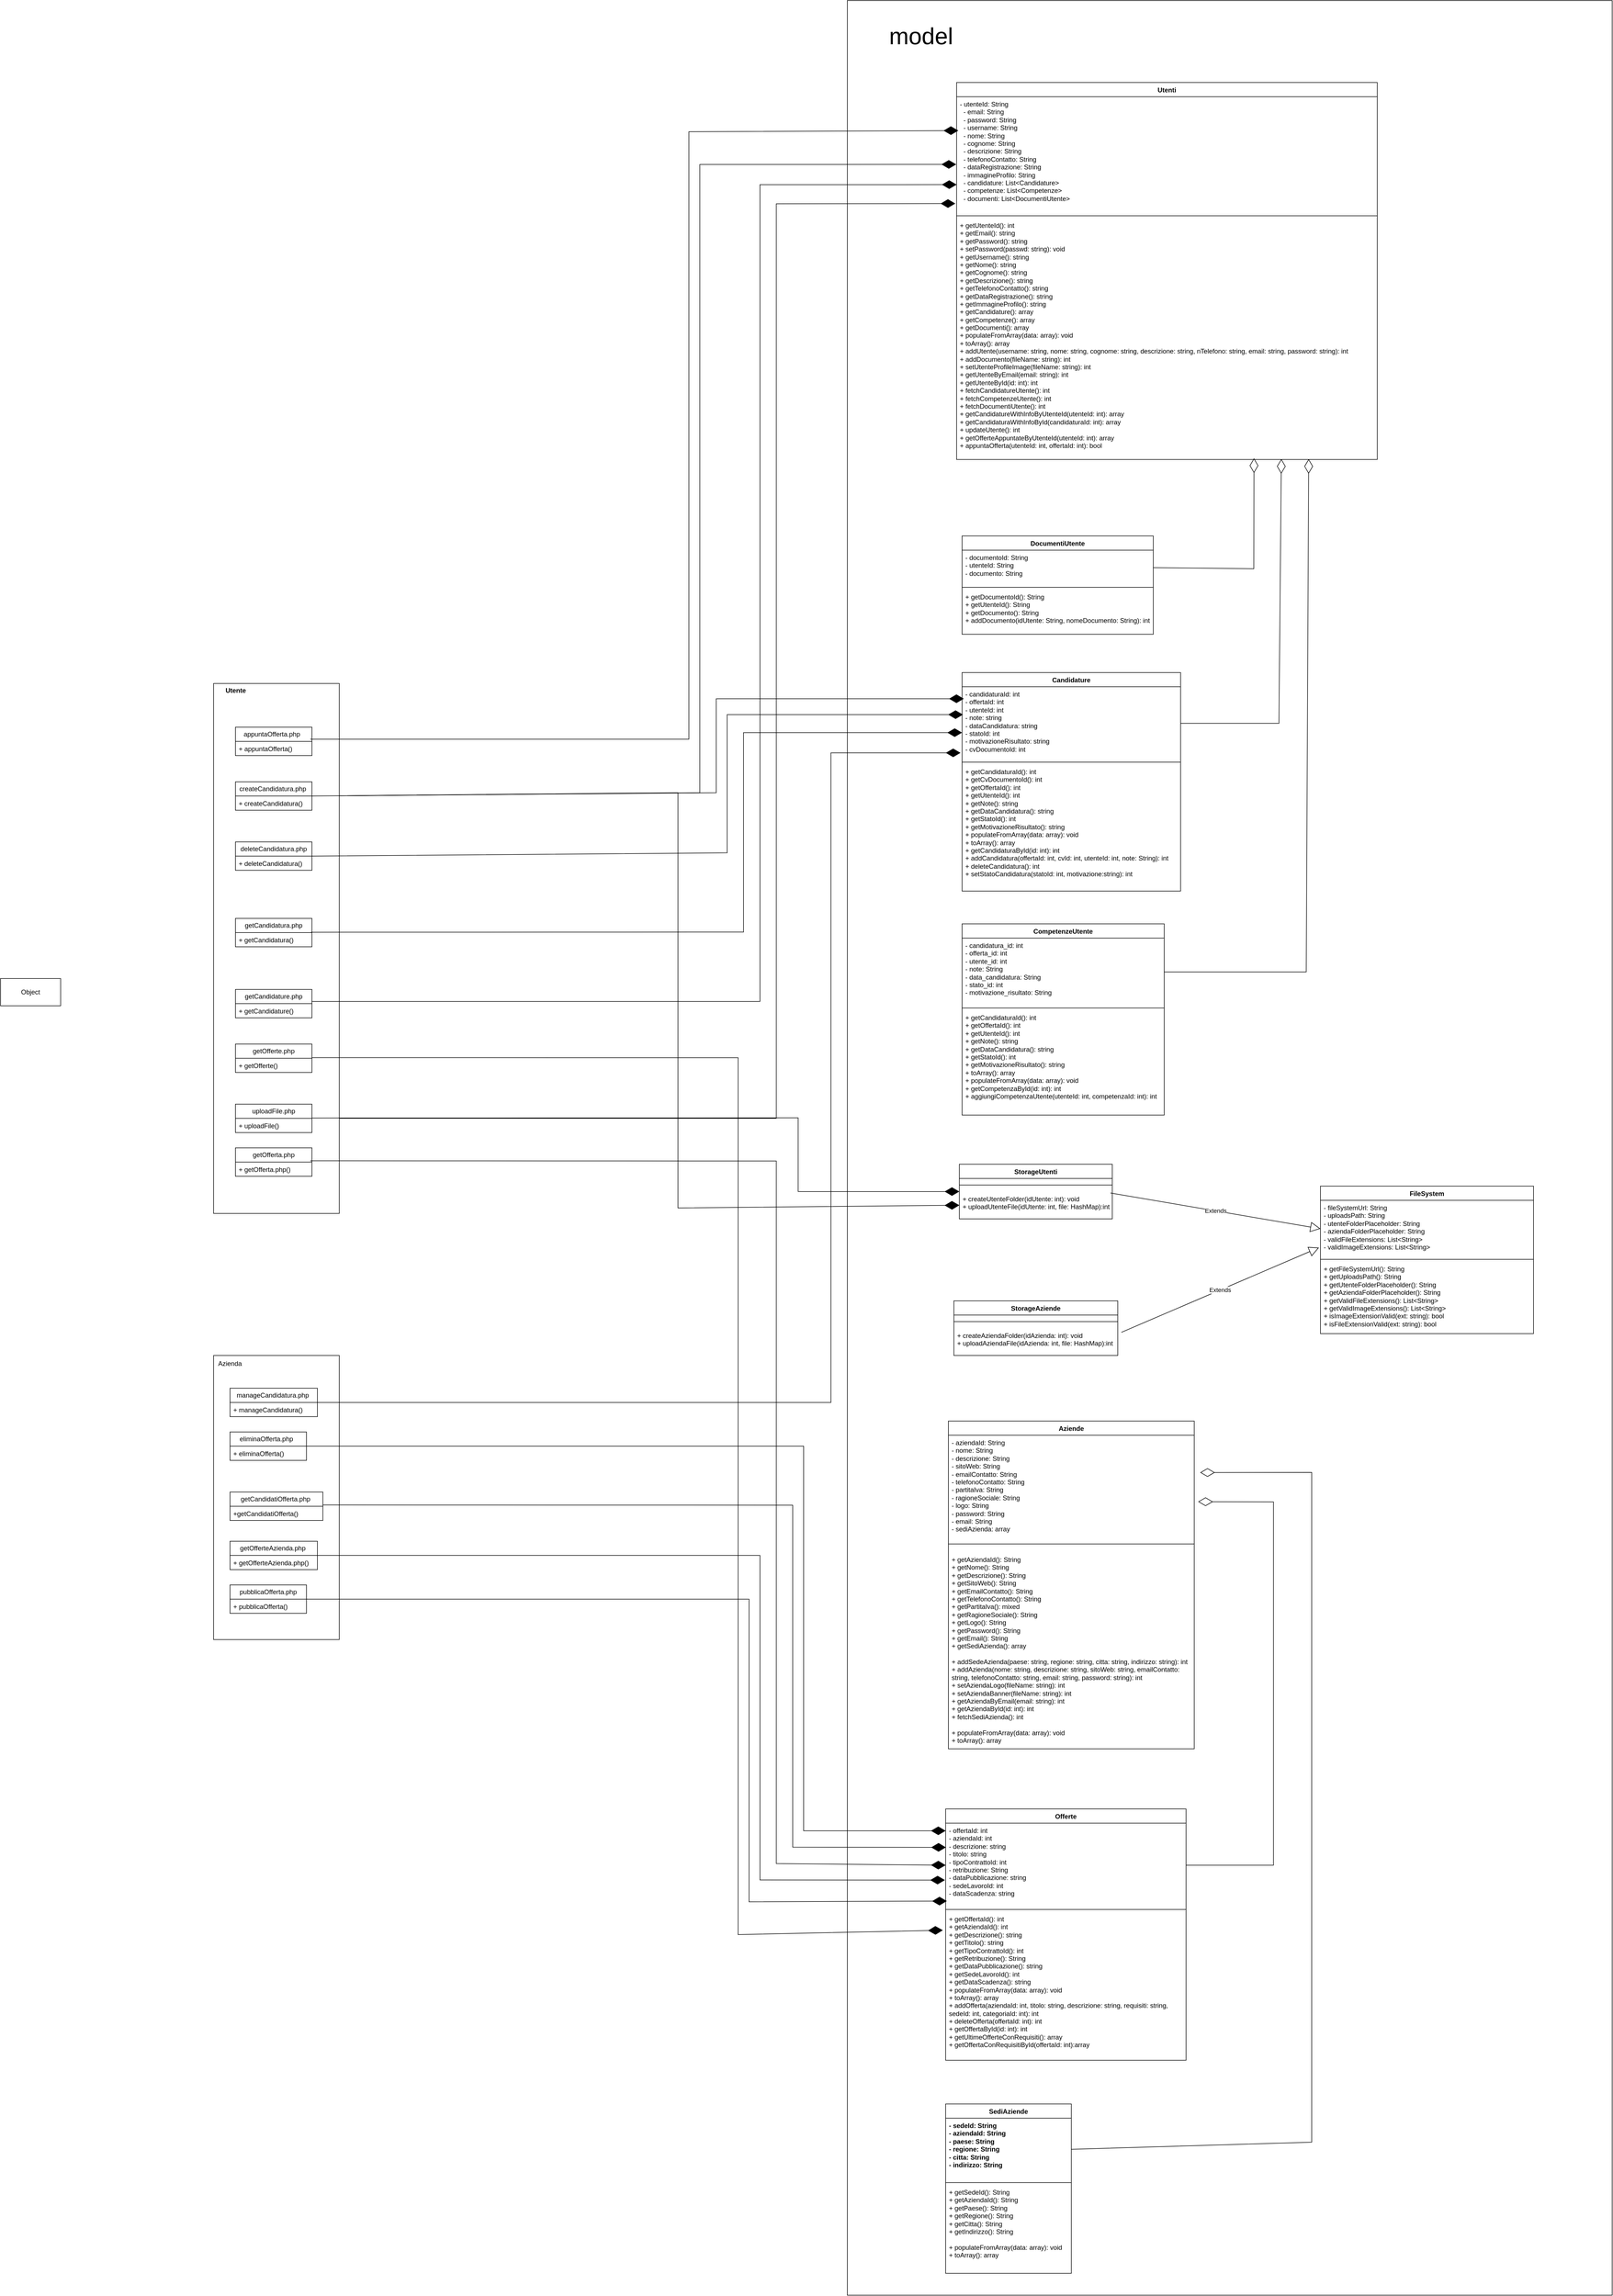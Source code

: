 <mxfile version="27.1.6">
  <diagram name="Pagina-1" id="54fLbxfwXZObV9pdjQnR">
    <mxGraphModel dx="5187" dy="4753" grid="1" gridSize="10" guides="1" tooltips="1" connect="1" arrows="1" fold="1" page="1" pageScale="1" pageWidth="827" pageHeight="1169" math="0" shadow="0">
      <root>
        <mxCell id="0" />
        <mxCell id="1" parent="0" />
        <mxCell id="T7HniVcJv9EPs_VLHabT-7" value="" style="rounded=0;whiteSpace=wrap;html=1;" vertex="1" parent="1">
          <mxGeometry x="810" y="-1290" width="1400" height="4200" as="geometry" />
        </mxCell>
        <mxCell id="aWdZE8WK8su21jjzheNT-11" value="FileSystem" style="swimlane;fontStyle=1;align=center;verticalAlign=top;childLayout=stackLayout;horizontal=1;startSize=26;horizontalStack=0;resizeParent=1;resizeParentMax=0;resizeLast=0;collapsible=1;marginBottom=0;whiteSpace=wrap;html=1;" parent="1" vertex="1">
          <mxGeometry x="1676" y="880" width="390" height="270" as="geometry" />
        </mxCell>
        <mxCell id="aWdZE8WK8su21jjzheNT-12" value="&lt;div&gt;- fileSystemUrl: String&lt;/div&gt;&lt;div&gt;- uploadsPath: String&lt;/div&gt;&lt;div&gt;- utenteFolderPlaceholder: String&lt;/div&gt;&lt;div&gt;- aziendaFolderPlaceholder: String&lt;/div&gt;&lt;div&gt;- validFileExtensions: List&amp;lt;String&amp;gt;&lt;/div&gt;&lt;div&gt;&lt;span style=&quot;background-color: transparent; color: light-dark(rgb(0, 0, 0), rgb(255, 255, 255));&quot;&gt;- validImageExtensions: List&amp;lt;String&amp;gt;&lt;/span&gt;&lt;/div&gt;" style="text;strokeColor=none;fillColor=none;align=left;verticalAlign=top;spacingLeft=4;spacingRight=4;overflow=hidden;rotatable=0;points=[[0,0.5],[1,0.5]];portConstraint=eastwest;whiteSpace=wrap;html=1;" parent="aWdZE8WK8su21jjzheNT-11" vertex="1">
          <mxGeometry y="26" width="390" height="104" as="geometry" />
        </mxCell>
        <mxCell id="aWdZE8WK8su21jjzheNT-13" value="" style="line;strokeWidth=1;fillColor=none;align=left;verticalAlign=middle;spacingTop=-1;spacingLeft=3;spacingRight=3;rotatable=0;labelPosition=right;points=[];portConstraint=eastwest;strokeColor=inherit;" parent="aWdZE8WK8su21jjzheNT-11" vertex="1">
          <mxGeometry y="130" width="390" height="8" as="geometry" />
        </mxCell>
        <mxCell id="aWdZE8WK8su21jjzheNT-14" value="&lt;div&gt;&lt;div&gt;+ getFileSystemUrl(): String&lt;/div&gt;&lt;div&gt;+ getUploadsPath(): String&lt;/div&gt;&lt;div&gt;+ getUtenteFolderPlaceholder(): String&lt;/div&gt;&lt;div&gt;+ getAziendaFolderPlaceholder(): String&lt;/div&gt;&lt;div&gt;+ getValidFileExtensions():&amp;nbsp;&lt;span style=&quot;background-color: transparent; color: light-dark(rgb(0, 0, 0), rgb(255, 255, 255));&quot;&gt;List&amp;lt;String&amp;gt;&lt;/span&gt;&lt;/div&gt;&lt;div&gt;+ getValidImageExtensions():&amp;nbsp;&lt;span style=&quot;background-color: transparent; color: light-dark(rgb(0, 0, 0), rgb(255, 255, 255));&quot;&gt;List&amp;lt;String&amp;gt;&lt;/span&gt;&lt;/div&gt;&lt;div&gt;+ isImageExtensionValid(ext: string): bool&lt;/div&gt;&lt;div&gt;+ isFileExtensionValid(ext: string): bool&lt;/div&gt;&lt;/div&gt;" style="text;strokeColor=none;fillColor=none;align=left;verticalAlign=top;spacingLeft=4;spacingRight=4;overflow=hidden;rotatable=0;points=[[0,0.5],[1,0.5]];portConstraint=eastwest;whiteSpace=wrap;html=1;" parent="aWdZE8WK8su21jjzheNT-11" vertex="1">
          <mxGeometry y="138" width="390" height="132" as="geometry" />
        </mxCell>
        <mxCell id="aWdZE8WK8su21jjzheNT-15" value="StorageUtenti" style="swimlane;fontStyle=1;align=center;verticalAlign=top;childLayout=stackLayout;horizontal=1;startSize=26;horizontalStack=0;resizeParent=1;resizeParentMax=0;resizeLast=0;collapsible=1;marginBottom=0;whiteSpace=wrap;html=1;" parent="1" vertex="1">
          <mxGeometry x="1015" y="840" width="280" height="100" as="geometry" />
        </mxCell>
        <mxCell id="aWdZE8WK8su21jjzheNT-16" value="" style="line;strokeWidth=1;fillColor=none;align=left;verticalAlign=middle;spacingTop=-1;spacingLeft=3;spacingRight=3;rotatable=0;labelPosition=right;points=[];portConstraint=eastwest;strokeColor=inherit;" parent="aWdZE8WK8su21jjzheNT-15" vertex="1">
          <mxGeometry y="26" width="280" height="24" as="geometry" />
        </mxCell>
        <mxCell id="aWdZE8WK8su21jjzheNT-17" value="+ createUtenteFolder(idUtente: int): void&lt;div&gt;+ uploadUtenteFile(idUtente: int, file: HashMap):int&lt;/div&gt;" style="text;strokeColor=none;fillColor=none;align=left;verticalAlign=top;spacingLeft=4;spacingRight=4;overflow=hidden;rotatable=0;points=[[0,0.5],[1,0.5]];portConstraint=eastwest;whiteSpace=wrap;html=1;" parent="aWdZE8WK8su21jjzheNT-15" vertex="1">
          <mxGeometry y="50" width="280" height="50" as="geometry" />
        </mxCell>
        <mxCell id="aWdZE8WK8su21jjzheNT-18" value="StorageAziende" style="swimlane;fontStyle=1;align=center;verticalAlign=top;childLayout=stackLayout;horizontal=1;startSize=26;horizontalStack=0;resizeParent=1;resizeParentMax=0;resizeLast=0;collapsible=1;marginBottom=0;whiteSpace=wrap;html=1;" parent="1" vertex="1">
          <mxGeometry x="1005" y="1090" width="300" height="100" as="geometry" />
        </mxCell>
        <mxCell id="aWdZE8WK8su21jjzheNT-19" value="" style="line;strokeWidth=1;fillColor=none;align=left;verticalAlign=middle;spacingTop=-1;spacingLeft=3;spacingRight=3;rotatable=0;labelPosition=right;points=[];portConstraint=eastwest;strokeColor=inherit;" parent="aWdZE8WK8su21jjzheNT-18" vertex="1">
          <mxGeometry y="26" width="300" height="24" as="geometry" />
        </mxCell>
        <mxCell id="aWdZE8WK8su21jjzheNT-20" value="+ createAziendaFolder(idAzienda: int): void&lt;div&gt;+ uploadAziendaFile(idAzienda: int, file: HashMap):int&lt;/div&gt;" style="text;strokeColor=none;fillColor=none;align=left;verticalAlign=top;spacingLeft=4;spacingRight=4;overflow=hidden;rotatable=0;points=[[0,0.5],[1,0.5]];portConstraint=eastwest;whiteSpace=wrap;html=1;" parent="aWdZE8WK8su21jjzheNT-18" vertex="1">
          <mxGeometry y="50" width="300" height="50" as="geometry" />
        </mxCell>
        <mxCell id="aWdZE8WK8su21jjzheNT-23" value="Extends" style="endArrow=block;endSize=16;endFill=0;html=1;rounded=0;exitX=0.988;exitY=0.053;exitDx=0;exitDy=0;entryX=0;entryY=0.5;entryDx=0;entryDy=0;exitPerimeter=0;" parent="1" source="aWdZE8WK8su21jjzheNT-17" target="aWdZE8WK8su21jjzheNT-12" edge="1">
          <mxGeometry width="160" relative="1" as="geometry">
            <mxPoint x="2066" y="940" as="sourcePoint" />
            <mxPoint x="2226" y="940" as="targetPoint" />
          </mxGeometry>
        </mxCell>
        <mxCell id="aWdZE8WK8su21jjzheNT-24" value="Extends" style="endArrow=block;endSize=16;endFill=0;html=1;rounded=0;exitX=1.022;exitY=0.153;exitDx=0;exitDy=0;entryX=-0.007;entryY=0.833;entryDx=0;entryDy=0;entryPerimeter=0;exitPerimeter=0;" parent="1" source="aWdZE8WK8su21jjzheNT-20" target="aWdZE8WK8su21jjzheNT-12" edge="1">
          <mxGeometry width="160" relative="1" as="geometry">
            <mxPoint x="1556" y="1030" as="sourcePoint" />
            <mxPoint x="1716" y="1030" as="targetPoint" />
          </mxGeometry>
        </mxCell>
        <mxCell id="aWdZE8WK8su21jjzheNT-26" value="Aziende" style="swimlane;fontStyle=1;align=center;verticalAlign=top;childLayout=stackLayout;horizontal=1;startSize=26;horizontalStack=0;resizeParent=1;resizeParentMax=0;resizeLast=0;collapsible=1;marginBottom=0;whiteSpace=wrap;html=1;" parent="1" vertex="1">
          <mxGeometry x="995" y="1310" width="450" height="600" as="geometry" />
        </mxCell>
        <mxCell id="aWdZE8WK8su21jjzheNT-27" value="&lt;div&gt;- aziendaId: String&lt;/div&gt;&lt;div&gt;- nome:&amp;nbsp;&lt;span style=&quot;background-color: transparent; color: light-dark(rgb(0, 0, 0), rgb(255, 255, 255));&quot;&gt;String&lt;/span&gt;&lt;/div&gt;&lt;div&gt;- descrizione:&amp;nbsp;&lt;span style=&quot;background-color: transparent; color: light-dark(rgb(0, 0, 0), rgb(255, 255, 255));&quot;&gt;String&lt;/span&gt;&lt;/div&gt;&lt;div&gt;- sitoWeb:&amp;nbsp;&lt;span style=&quot;background-color: transparent; color: light-dark(rgb(0, 0, 0), rgb(255, 255, 255));&quot;&gt;String&lt;/span&gt;&lt;/div&gt;&lt;div&gt;- emailContatto:&amp;nbsp;&lt;span style=&quot;background-color: transparent; color: light-dark(rgb(0, 0, 0), rgb(255, 255, 255));&quot;&gt;String&lt;/span&gt;&lt;/div&gt;&lt;div&gt;- telefonoContatto:&amp;nbsp;&lt;span style=&quot;background-color: transparent; color: light-dark(rgb(0, 0, 0), rgb(255, 255, 255));&quot;&gt;String&lt;/span&gt;&lt;/div&gt;&lt;div&gt;- partitaIva:&amp;nbsp;&lt;span style=&quot;background-color: transparent; color: light-dark(rgb(0, 0, 0), rgb(255, 255, 255));&quot;&gt;String&lt;/span&gt;&lt;/div&gt;&lt;div&gt;- ragioneSociale:&amp;nbsp;&lt;span style=&quot;background-color: transparent; color: light-dark(rgb(0, 0, 0), rgb(255, 255, 255));&quot;&gt;String&lt;/span&gt;&lt;/div&gt;&lt;div&gt;- logo:&amp;nbsp;&lt;span style=&quot;background-color: transparent; color: light-dark(rgb(0, 0, 0), rgb(255, 255, 255));&quot;&gt;String&lt;/span&gt;&lt;/div&gt;&lt;div&gt;- password:&amp;nbsp;&lt;span style=&quot;background-color: transparent; color: light-dark(rgb(0, 0, 0), rgb(255, 255, 255));&quot;&gt;String&lt;/span&gt;&lt;/div&gt;&lt;div&gt;- email:&amp;nbsp;&lt;span style=&quot;background-color: transparent; color: light-dark(rgb(0, 0, 0), rgb(255, 255, 255));&quot;&gt;String&lt;/span&gt;&lt;/div&gt;&lt;div&gt;- sediAzienda:&amp;nbsp;&lt;span style=&quot;background-color: transparent; color: light-dark(rgb(0, 0, 0), rgb(255, 255, 255));&quot;&gt;array&lt;/span&gt;&lt;/div&gt;" style="text;strokeColor=none;fillColor=none;align=left;verticalAlign=top;spacingLeft=4;spacingRight=4;overflow=hidden;rotatable=0;points=[[0,0.5],[1,0.5]];portConstraint=eastwest;whiteSpace=wrap;html=1;" parent="aWdZE8WK8su21jjzheNT-26" vertex="1">
          <mxGeometry y="26" width="450" height="184" as="geometry" />
        </mxCell>
        <mxCell id="aWdZE8WK8su21jjzheNT-28" value="" style="line;strokeWidth=1;fillColor=none;align=left;verticalAlign=middle;spacingTop=-1;spacingLeft=3;spacingRight=3;rotatable=0;labelPosition=right;points=[];portConstraint=eastwest;strokeColor=inherit;" parent="aWdZE8WK8su21jjzheNT-26" vertex="1">
          <mxGeometry y="210" width="450" height="30" as="geometry" />
        </mxCell>
        <mxCell id="aWdZE8WK8su21jjzheNT-29" value="&lt;div&gt;+ getAziendaId():&amp;nbsp;&lt;span style=&quot;background-color: transparent; color: light-dark(rgb(0, 0, 0), rgb(255, 255, 255));&quot;&gt;String&lt;/span&gt;&lt;/div&gt;&lt;div&gt;+ getNome():&amp;nbsp;&lt;span style=&quot;background-color: transparent; color: light-dark(rgb(0, 0, 0), rgb(255, 255, 255));&quot;&gt;String&lt;/span&gt;&lt;/div&gt;&lt;div&gt;+ getDescrizione():&amp;nbsp;&lt;span style=&quot;background-color: transparent; color: light-dark(rgb(0, 0, 0), rgb(255, 255, 255));&quot;&gt;String&lt;/span&gt;&lt;/div&gt;&lt;div&gt;+ getSitoWeb():&amp;nbsp;&lt;span style=&quot;background-color: transparent; color: light-dark(rgb(0, 0, 0), rgb(255, 255, 255));&quot;&gt;String&lt;/span&gt;&lt;/div&gt;&lt;div&gt;+ getEmailContatto():&amp;nbsp;&lt;span style=&quot;background-color: transparent; color: light-dark(rgb(0, 0, 0), rgb(255, 255, 255));&quot;&gt;String&lt;/span&gt;&lt;/div&gt;&lt;div&gt;+ getTelefonoContatto():&amp;nbsp;&lt;span style=&quot;background-color: transparent; color: light-dark(rgb(0, 0, 0), rgb(255, 255, 255));&quot;&gt;String&lt;/span&gt;&lt;/div&gt;&lt;div&gt;+ getPartitaIva(): mixed&lt;/div&gt;&lt;div&gt;+ getRagioneSociale():&amp;nbsp;&lt;span style=&quot;background-color: transparent; color: light-dark(rgb(0, 0, 0), rgb(255, 255, 255));&quot;&gt;String&lt;/span&gt;&lt;/div&gt;&lt;div&gt;+ getLogo():&amp;nbsp;&lt;span style=&quot;background-color: transparent; color: light-dark(rgb(0, 0, 0), rgb(255, 255, 255));&quot;&gt;String&lt;/span&gt;&lt;/div&gt;&lt;div&gt;+ getPassword():&amp;nbsp;&lt;span style=&quot;background-color: transparent; color: light-dark(rgb(0, 0, 0), rgb(255, 255, 255));&quot;&gt;String&lt;/span&gt;&lt;/div&gt;&lt;div&gt;+ getEmail():&amp;nbsp;&lt;span style=&quot;background-color: transparent; color: light-dark(rgb(0, 0, 0), rgb(255, 255, 255));&quot;&gt;String&lt;/span&gt;&lt;/div&gt;&lt;div&gt;+ getSediAzienda(): array&lt;/div&gt;&lt;div&gt;&lt;br&gt;&lt;/div&gt;&lt;div&gt;+ addSedeAzienda(paese: string, regione: string, citta: string, indirizzo: string): int&lt;/div&gt;&lt;div&gt;+ addAzienda(nome: string, descrizione: string, sitoWeb: string, emailContatto: string, telefonoContatto: string, email: string, password: string): int&lt;/div&gt;&lt;div&gt;+ setAziendaLogo(fileName: string): int&lt;/div&gt;&lt;div&gt;+ setAziendaBanner(fileName: string): int&lt;/div&gt;&lt;div&gt;+ getAziendaByEmail(email: string): int&lt;/div&gt;&lt;div&gt;+ getAziendaById(id: int): int&lt;/div&gt;&lt;div&gt;+ fetchSediAzienda(): int&lt;/div&gt;&lt;div&gt;&lt;br&gt;&lt;/div&gt;&lt;div&gt;+ populateFromArray(data: array): void&lt;/div&gt;&lt;div&gt;+ toArray(): array&lt;/div&gt;&lt;div&gt;&lt;br&gt;&lt;/div&gt;" style="text;strokeColor=none;fillColor=none;align=left;verticalAlign=top;spacingLeft=4;spacingRight=4;overflow=hidden;rotatable=0;points=[[0,0.5],[1,0.5]];portConstraint=eastwest;whiteSpace=wrap;html=1;" parent="aWdZE8WK8su21jjzheNT-26" vertex="1">
          <mxGeometry y="240" width="450" height="360" as="geometry" />
        </mxCell>
        <mxCell id="aWdZE8WK8su21jjzheNT-30" value="Utenti" style="swimlane;fontStyle=1;align=center;verticalAlign=top;childLayout=stackLayout;horizontal=1;startSize=26;horizontalStack=0;resizeParent=1;resizeParentMax=0;resizeLast=0;collapsible=1;marginBottom=0;whiteSpace=wrap;html=1;" parent="1" vertex="1">
          <mxGeometry x="1010" y="-1140" width="770" height="690" as="geometry" />
        </mxCell>
        <mxCell id="aWdZE8WK8su21jjzheNT-31" value="&lt;div&gt;- utenteId: String&lt;/div&gt;&lt;div&gt;&amp;nbsp; - email: String&lt;/div&gt;&lt;div&gt;&amp;nbsp; - password: String&lt;/div&gt;&lt;div&gt;&amp;nbsp; - username: String&lt;/div&gt;&lt;div&gt;&amp;nbsp; - nome: String&lt;/div&gt;&lt;div&gt;&amp;nbsp; - cognome: String&lt;/div&gt;&lt;div&gt;&amp;nbsp; - descrizione: String&lt;/div&gt;&lt;div&gt;&amp;nbsp; - telefonoContatto: String&lt;/div&gt;&lt;div&gt;&amp;nbsp; - dataRegistrazione: String&lt;/div&gt;&lt;div&gt;&amp;nbsp; - immagineProfilo: String&lt;/div&gt;&lt;div&gt;&amp;nbsp; - candidature: List&amp;lt;Candidature&amp;gt;&lt;/div&gt;&lt;div&gt;&amp;nbsp; - competenze: List&amp;lt;Competenze&amp;gt;&lt;/div&gt;&lt;div&gt;&amp;nbsp; - documenti: List&amp;lt;DocumentiUtente&amp;gt;&lt;/div&gt;" style="text;strokeColor=none;fillColor=none;align=left;verticalAlign=top;spacingLeft=4;spacingRight=4;overflow=hidden;rotatable=0;points=[[0,0.5],[1,0.5]];portConstraint=eastwest;whiteSpace=wrap;html=1;" parent="aWdZE8WK8su21jjzheNT-30" vertex="1">
          <mxGeometry y="26" width="770" height="214" as="geometry" />
        </mxCell>
        <mxCell id="aWdZE8WK8su21jjzheNT-32" value="" style="line;strokeWidth=1;fillColor=none;align=left;verticalAlign=middle;spacingTop=-1;spacingLeft=3;spacingRight=3;rotatable=0;labelPosition=right;points=[];portConstraint=eastwest;strokeColor=inherit;" parent="aWdZE8WK8su21jjzheNT-30" vertex="1">
          <mxGeometry y="240" width="770" height="8" as="geometry" />
        </mxCell>
        <mxCell id="aWdZE8WK8su21jjzheNT-33" value="&lt;div&gt;+ getUtenteId(): int&lt;/div&gt;&lt;div&gt;+ getEmail(): string&lt;/div&gt;&lt;div&gt;+ getPassword(): string&lt;/div&gt;&lt;div&gt;+ setPassword(passwd: string): void&lt;/div&gt;&lt;div&gt;+ getUsername(): string&lt;/div&gt;&lt;div&gt;+ getNome(): string&lt;/div&gt;&lt;div&gt;+ getCognome(): string&lt;/div&gt;&lt;div&gt;+ getDescrizione(): string&lt;/div&gt;&lt;div&gt;+ getTelefonoContatto(): string&lt;/div&gt;&lt;div&gt;+ getDataRegistrazione(): string&lt;/div&gt;&lt;div&gt;+ getImmagineProfilo(): string&lt;/div&gt;&lt;div&gt;+ getCandidature(): array&lt;/div&gt;&lt;div&gt;+ getCompetenze(): array&lt;/div&gt;&lt;div&gt;+ getDocumenti(): array&lt;/div&gt;&lt;div&gt;+ populateFromArray(data: array): void&lt;/div&gt;&lt;div&gt;+ toArray(): array&lt;/div&gt;&lt;div&gt;+ addUtente(username: string, nome: string, cognome: string, descrizione: string, nTelefono: string, email: string, password: string): int&lt;/div&gt;&lt;div&gt;+ addDocumento(fileName: string): int&lt;/div&gt;&lt;div&gt;+ setUtenteProfileImage(fileName: string): int&lt;/div&gt;&lt;div&gt;+ getUtenteByEmail(email: string): int&lt;/div&gt;&lt;div&gt;+ getUtenteById(id: int): int&lt;/div&gt;&lt;div&gt;+ fetchCandidatureUtente(): int&lt;/div&gt;&lt;div&gt;+ fetchCompetenzeUtente(): int&lt;/div&gt;&lt;div&gt;+ fetchDocumentiUtente(): int&lt;/div&gt;&lt;div&gt;+ getCandidatureWithInfoByUtenteId(utenteId: int): array&lt;/div&gt;&lt;div&gt;+ getCandidaturaWithInfoById(candidaturaId: int):&amp;nbsp;&lt;span style=&quot;background-color: transparent; color: light-dark(rgb(0, 0, 0), rgb(255, 255, 255));&quot;&gt;array&lt;/span&gt;&lt;/div&gt;&lt;div&gt;+ updateUtente(): int&lt;/div&gt;&lt;div&gt;+ getOfferteAppuntateByUtenteId(utenteId: int): array&lt;/div&gt;&lt;div&gt;+ appuntaOfferta(utenteId: int, offertaId: int): bool&lt;/div&gt;&lt;div&gt;&lt;br&gt;&lt;/div&gt;" style="text;strokeColor=none;fillColor=none;align=left;verticalAlign=top;spacingLeft=4;spacingRight=4;overflow=hidden;rotatable=0;points=[[0,0.5],[1,0.5]];portConstraint=eastwest;whiteSpace=wrap;html=1;" parent="aWdZE8WK8su21jjzheNT-30" vertex="1">
          <mxGeometry y="248" width="770" height="442" as="geometry" />
        </mxCell>
        <mxCell id="aWdZE8WK8su21jjzheNT-34" value="Offerte" style="swimlane;fontStyle=1;align=center;verticalAlign=top;childLayout=stackLayout;horizontal=1;startSize=26;horizontalStack=0;resizeParent=1;resizeParentMax=0;resizeLast=0;collapsible=1;marginBottom=0;whiteSpace=wrap;html=1;" parent="1" vertex="1">
          <mxGeometry x="990" y="2020" width="440" height="460" as="geometry" />
        </mxCell>
        <mxCell id="aWdZE8WK8su21jjzheNT-35" value="&lt;div&gt;&lt;div&gt;- offertaId: int&lt;/div&gt;&lt;div&gt;- aziendaId: int&lt;/div&gt;&lt;div&gt;- descrizione: string&amp;nbsp;&lt;/div&gt;&lt;div&gt;- titolo: string&lt;/div&gt;&lt;div&gt;- tipoContrattoId: int&amp;nbsp;&lt;/div&gt;&lt;div&gt;- retribuzione: String&lt;/div&gt;&lt;div&gt;- dataPubblicazione: string&lt;/div&gt;&lt;div&gt;- sedeLavoroId: int&lt;/div&gt;&lt;div&gt;- dataScadenza: string&amp;nbsp;&lt;/div&gt;&lt;/div&gt;" style="text;strokeColor=none;fillColor=none;align=left;verticalAlign=top;spacingLeft=4;spacingRight=4;overflow=hidden;rotatable=0;points=[[0,0.5],[1,0.5]];portConstraint=eastwest;whiteSpace=wrap;html=1;" parent="aWdZE8WK8su21jjzheNT-34" vertex="1">
          <mxGeometry y="26" width="440" height="154" as="geometry" />
        </mxCell>
        <mxCell id="aWdZE8WK8su21jjzheNT-36" value="" style="line;strokeWidth=1;fillColor=none;align=left;verticalAlign=middle;spacingTop=-1;spacingLeft=3;spacingRight=3;rotatable=0;labelPosition=right;points=[];portConstraint=eastwest;strokeColor=inherit;" parent="aWdZE8WK8su21jjzheNT-34" vertex="1">
          <mxGeometry y="180" width="440" height="8" as="geometry" />
        </mxCell>
        <mxCell id="aWdZE8WK8su21jjzheNT-37" value="&lt;div&gt;&lt;div&gt;+ getOffertaId(): int&lt;/div&gt;&lt;div&gt;+ getAziendaId(): int&lt;/div&gt;&lt;div&gt;+ getDescrizione(): string&lt;/div&gt;&lt;div&gt;+ getTitolo(): string&lt;/div&gt;&lt;div&gt;+ getTipoContrattoId(): int&lt;/div&gt;&lt;div&gt;+ getRetribuzione(): String&lt;/div&gt;&lt;div&gt;+ getDataPubblicazione(): string&amp;nbsp;&lt;/div&gt;&lt;div&gt;+ getSedeLavoroId(): int&lt;/div&gt;&lt;div&gt;+ getDataScadenza(): string&lt;/div&gt;&lt;div&gt;+ populateFromArray(data: array): void&lt;/div&gt;&lt;div&gt;+ toArray(): array&lt;/div&gt;&lt;div&gt;+ addOfferta(aziendaId: int, titolo: string, descrizione: string, requisiti: string, sedeId: int, categoriaId: int): int&lt;/div&gt;&lt;div&gt;+ deleteOfferta(offertaId: int): int&lt;/div&gt;&lt;div&gt;+ getOffertaById(id: int): int&lt;/div&gt;&lt;div&gt;+ getUltimeOfferteConRequisiti(): array&lt;/div&gt;&lt;div&gt;+ getOffertaConRequisitiById(offertaId: int):array&lt;/div&gt;&lt;/div&gt;" style="text;strokeColor=none;fillColor=none;align=left;verticalAlign=top;spacingLeft=4;spacingRight=4;overflow=hidden;rotatable=0;points=[[0,0.5],[1,0.5]];portConstraint=eastwest;whiteSpace=wrap;html=1;" parent="aWdZE8WK8su21jjzheNT-34" vertex="1">
          <mxGeometry y="188" width="440" height="272" as="geometry" />
        </mxCell>
        <mxCell id="aWdZE8WK8su21jjzheNT-42" value="Candidature" style="swimlane;fontStyle=1;align=center;verticalAlign=top;childLayout=stackLayout;horizontal=1;startSize=26;horizontalStack=0;resizeParent=1;resizeParentMax=0;resizeLast=0;collapsible=1;marginBottom=0;whiteSpace=wrap;html=1;" parent="1" vertex="1">
          <mxGeometry x="1020" y="-60" width="400" height="400" as="geometry" />
        </mxCell>
        <mxCell id="aWdZE8WK8su21jjzheNT-43" value="&lt;div&gt;&lt;div&gt;- candidaturaId: int&lt;/div&gt;&lt;div&gt;- offertaId: int&lt;/div&gt;&lt;div&gt;- utenteId: int&lt;/div&gt;&lt;div&gt;- note: string&lt;/div&gt;&lt;div&gt;- dataCandidatura: string&lt;/div&gt;&lt;div&gt;- statoId: int&lt;/div&gt;&lt;div&gt;- motivazioneRisultato: string&lt;/div&gt;&lt;div&gt;- cvDocumentoId: int&amp;nbsp;&amp;nbsp;&lt;/div&gt;&lt;/div&gt;" style="text;strokeColor=none;fillColor=none;align=left;verticalAlign=top;spacingLeft=4;spacingRight=4;overflow=hidden;rotatable=0;points=[[0,0.5],[1,0.5]];portConstraint=eastwest;whiteSpace=wrap;html=1;" parent="aWdZE8WK8su21jjzheNT-42" vertex="1">
          <mxGeometry y="26" width="400" height="134" as="geometry" />
        </mxCell>
        <mxCell id="aWdZE8WK8su21jjzheNT-44" value="" style="line;strokeWidth=1;fillColor=none;align=left;verticalAlign=middle;spacingTop=-1;spacingLeft=3;spacingRight=3;rotatable=0;labelPosition=right;points=[];portConstraint=eastwest;strokeColor=inherit;" parent="aWdZE8WK8su21jjzheNT-42" vertex="1">
          <mxGeometry y="160" width="400" height="8" as="geometry" />
        </mxCell>
        <mxCell id="aWdZE8WK8su21jjzheNT-45" value="&lt;div&gt;&lt;div&gt;+ getCandidaturaId(): int&lt;/div&gt;&lt;div&gt;+ getCvDocumentoId(): int&lt;/div&gt;&lt;div&gt;+ getOffertaId(): int&lt;/div&gt;&lt;div&gt;+ getUtenteId(): int&lt;/div&gt;&lt;div&gt;+ getNote(): string&lt;/div&gt;&lt;div&gt;+ getDataCandidatura(): string&lt;/div&gt;&lt;div&gt;+ getStatoId(): int&lt;/div&gt;&lt;div&gt;+ getMotivazioneRisultato(): string&lt;/div&gt;&lt;div&gt;+ populateFromArray(data: array): void&lt;/div&gt;&lt;div&gt;+ toArray(): array&lt;/div&gt;&lt;div&gt;+ getCandidaturaById(id: int): int&lt;/div&gt;&lt;div&gt;+ addCandidatura(offertaId: int, cvId: int, utenteId: int, note: String): int&lt;/div&gt;&lt;div&gt;+ deleteCandidatura(): int&lt;/div&gt;&lt;div&gt;+ setStatoCandidatura(statoId: int, motivazione:string): int&amp;nbsp; &amp;nbsp;&lt;/div&gt;&lt;/div&gt;" style="text;strokeColor=none;fillColor=none;align=left;verticalAlign=top;spacingLeft=4;spacingRight=4;overflow=hidden;rotatable=0;points=[[0,0.5],[1,0.5]];portConstraint=eastwest;whiteSpace=wrap;html=1;" parent="aWdZE8WK8su21jjzheNT-42" vertex="1">
          <mxGeometry y="168" width="400" height="232" as="geometry" />
        </mxCell>
        <mxCell id="aWdZE8WK8su21jjzheNT-54" value="DocumentiUtente" style="swimlane;fontStyle=1;align=center;verticalAlign=top;childLayout=stackLayout;horizontal=1;startSize=26;horizontalStack=0;resizeParent=1;resizeParentMax=0;resizeLast=0;collapsible=1;marginBottom=0;whiteSpace=wrap;html=1;" parent="1" vertex="1">
          <mxGeometry x="1020" y="-310" width="350" height="180" as="geometry" />
        </mxCell>
        <mxCell id="aWdZE8WK8su21jjzheNT-55" value="&lt;div&gt;- documentoId: String&lt;/div&gt;&lt;div&gt;- utenteId: String&lt;/div&gt;&lt;div&gt;- documento: String&lt;/div&gt;&lt;div&gt;&lt;br&gt;&lt;/div&gt;" style="text;strokeColor=none;fillColor=none;align=left;verticalAlign=top;spacingLeft=4;spacingRight=4;overflow=hidden;rotatable=0;points=[[0,0.5],[1,0.5]];portConstraint=eastwest;whiteSpace=wrap;html=1;" parent="aWdZE8WK8su21jjzheNT-54" vertex="1">
          <mxGeometry y="26" width="350" height="64" as="geometry" />
        </mxCell>
        <mxCell id="aWdZE8WK8su21jjzheNT-56" value="" style="line;strokeWidth=1;fillColor=none;align=left;verticalAlign=middle;spacingTop=-1;spacingLeft=3;spacingRight=3;rotatable=0;labelPosition=right;points=[];portConstraint=eastwest;strokeColor=inherit;" parent="aWdZE8WK8su21jjzheNT-54" vertex="1">
          <mxGeometry y="90" width="350" height="8" as="geometry" />
        </mxCell>
        <mxCell id="aWdZE8WK8su21jjzheNT-57" value="&lt;div&gt;+ getDocumentoId(): String&lt;/div&gt;&lt;div&gt;+ getUtenteId(): String&lt;/div&gt;&lt;div&gt;+ getDocumento(): String&lt;/div&gt;&lt;div&gt;+ addDocumento(idUtente: String, nomeDocumento: String): int&lt;/div&gt;&lt;div&gt;&lt;br&gt;&lt;/div&gt;" style="text;strokeColor=none;fillColor=none;align=left;verticalAlign=top;spacingLeft=4;spacingRight=4;overflow=hidden;rotatable=0;points=[[0,0.5],[1,0.5]];portConstraint=eastwest;whiteSpace=wrap;html=1;" parent="aWdZE8WK8su21jjzheNT-54" vertex="1">
          <mxGeometry y="98" width="350" height="82" as="geometry" />
        </mxCell>
        <mxCell id="aWdZE8WK8su21jjzheNT-58" value="CompetenzeUtente" style="swimlane;fontStyle=1;align=center;verticalAlign=top;childLayout=stackLayout;horizontal=1;startSize=26;horizontalStack=0;resizeParent=1;resizeParentMax=0;resizeLast=0;collapsible=1;marginBottom=0;whiteSpace=wrap;html=1;" parent="1" vertex="1">
          <mxGeometry x="1020" y="400" width="370" height="350" as="geometry" />
        </mxCell>
        <mxCell id="aWdZE8WK8su21jjzheNT-59" value="&lt;div&gt;- candidatura_id: int&lt;/div&gt;&lt;div&gt;- offerta_id: int&lt;/div&gt;&lt;div&gt;- utente_id: int&lt;/div&gt;&lt;div&gt;- note: String&lt;/div&gt;&lt;div&gt;- data_candidatura: String&lt;/div&gt;&lt;div&gt;- stato_id: int&lt;/div&gt;&lt;div&gt;- motivazione_risultato: String&lt;/div&gt;" style="text;strokeColor=none;fillColor=none;align=left;verticalAlign=top;spacingLeft=4;spacingRight=4;overflow=hidden;rotatable=0;points=[[0,0.5],[1,0.5]];portConstraint=eastwest;whiteSpace=wrap;html=1;" parent="aWdZE8WK8su21jjzheNT-58" vertex="1">
          <mxGeometry y="26" width="370" height="124" as="geometry" />
        </mxCell>
        <mxCell id="aWdZE8WK8su21jjzheNT-60" value="" style="line;strokeWidth=1;fillColor=none;align=left;verticalAlign=middle;spacingTop=-1;spacingLeft=3;spacingRight=3;rotatable=0;labelPosition=right;points=[];portConstraint=eastwest;strokeColor=inherit;" parent="aWdZE8WK8su21jjzheNT-58" vertex="1">
          <mxGeometry y="150" width="370" height="8" as="geometry" />
        </mxCell>
        <mxCell id="aWdZE8WK8su21jjzheNT-61" value="&lt;div&gt;+ getCandidaturaId(): int&lt;/div&gt;&lt;div&gt;+ getOffertaId(): int&lt;/div&gt;&lt;div&gt;+ getUtenteId(): int&lt;/div&gt;&lt;div&gt;+ getNote(): string&lt;/div&gt;&lt;div&gt;+ getDataCandidatura(): string&lt;/div&gt;&lt;div&gt;+ getStatoId(): int&lt;/div&gt;&lt;div&gt;+ getMotivazioneRisultato(): string&lt;/div&gt;&lt;div&gt;+ toArray(): array&lt;/div&gt;&lt;div&gt;+ populateFromArray(data: array): void&lt;/div&gt;&lt;div&gt;+ getCompetenzaById(id: int): int&lt;/div&gt;&lt;div&gt;+ aggiungiCompetenzaUtente(utenteId: int, competenzaId: int): int&lt;/div&gt;" style="text;strokeColor=none;fillColor=none;align=left;verticalAlign=top;spacingLeft=4;spacingRight=4;overflow=hidden;rotatable=0;points=[[0,0.5],[1,0.5]];portConstraint=eastwest;whiteSpace=wrap;html=1;" parent="aWdZE8WK8su21jjzheNT-58" vertex="1">
          <mxGeometry y="158" width="370" height="192" as="geometry" />
        </mxCell>
        <mxCell id="aWdZE8WK8su21jjzheNT-62" value="SediAziende" style="swimlane;fontStyle=1;align=center;verticalAlign=top;childLayout=stackLayout;horizontal=1;startSize=26;horizontalStack=0;resizeParent=1;resizeParentMax=0;resizeLast=0;collapsible=1;marginBottom=0;whiteSpace=wrap;html=1;" parent="1" vertex="1">
          <mxGeometry x="990" y="2560" width="230" height="310" as="geometry" />
        </mxCell>
        <mxCell id="aWdZE8WK8su21jjzheNT-63" value="&lt;div&gt;&lt;b&gt;- sedeId: String&lt;/b&gt;&lt;/div&gt;&lt;div&gt;&lt;b&gt;- aziendaId: String&lt;/b&gt;&lt;/div&gt;&lt;div&gt;&lt;b&gt;- paese: String&lt;/b&gt;&lt;/div&gt;&lt;div&gt;&lt;b&gt;- regione: String&lt;/b&gt;&lt;/div&gt;&lt;div&gt;&lt;b&gt;- citta: String&lt;/b&gt;&lt;/div&gt;&lt;div&gt;&lt;b&gt;- indirizzo: String&lt;/b&gt;&lt;/div&gt;&lt;div&gt;&lt;br&gt;&lt;/div&gt;" style="text;strokeColor=none;fillColor=none;align=left;verticalAlign=top;spacingLeft=4;spacingRight=4;overflow=hidden;rotatable=0;points=[[0,0.5],[1,0.5]];portConstraint=eastwest;whiteSpace=wrap;html=1;" parent="aWdZE8WK8su21jjzheNT-62" vertex="1">
          <mxGeometry y="26" width="230" height="114" as="geometry" />
        </mxCell>
        <mxCell id="aWdZE8WK8su21jjzheNT-64" value="" style="line;strokeWidth=1;fillColor=none;align=left;verticalAlign=middle;spacingTop=-1;spacingLeft=3;spacingRight=3;rotatable=0;labelPosition=right;points=[];portConstraint=eastwest;strokeColor=inherit;" parent="aWdZE8WK8su21jjzheNT-62" vertex="1">
          <mxGeometry y="140" width="230" height="8" as="geometry" />
        </mxCell>
        <mxCell id="aWdZE8WK8su21jjzheNT-65" value="&lt;div&gt;+ getSedeId(): String&lt;/div&gt;&lt;div&gt;+ getAziendaId(): String&lt;/div&gt;&lt;div&gt;+ getPaese(): String&lt;/div&gt;&lt;div&gt;+ getRegione(): String&lt;/div&gt;&lt;div&gt;+ getCitta(): String&lt;/div&gt;&lt;div&gt;+ getIndirizzo(): String&lt;/div&gt;&lt;div&gt;&lt;br&gt;&lt;/div&gt;&lt;div&gt;+ populateFromArray(data: array): void&lt;/div&gt;&lt;div&gt;+ toArray(): array&lt;/div&gt;&lt;div&gt;&lt;br&gt;&lt;/div&gt;" style="text;strokeColor=none;fillColor=none;align=left;verticalAlign=top;spacingLeft=4;spacingRight=4;overflow=hidden;rotatable=0;points=[[0,0.5],[1,0.5]];portConstraint=eastwest;whiteSpace=wrap;html=1;" parent="aWdZE8WK8su21jjzheNT-62" vertex="1">
          <mxGeometry y="148" width="230" height="162" as="geometry" />
        </mxCell>
        <mxCell id="T7HniVcJv9EPs_VLHabT-2" value="" style="endArrow=diamondThin;endFill=0;endSize=24;html=1;rounded=0;entryX=0.707;entryY=0.995;entryDx=0;entryDy=0;entryPerimeter=0;exitX=1;exitY=0.5;exitDx=0;exitDy=0;" edge="1" parent="1" source="aWdZE8WK8su21jjzheNT-55" target="aWdZE8WK8su21jjzheNT-33">
          <mxGeometry width="160" relative="1" as="geometry">
            <mxPoint x="1460" y="-100" as="sourcePoint" />
            <mxPoint x="1620" y="-100" as="targetPoint" />
            <Array as="points">
              <mxPoint x="1554" y="-250" />
            </Array>
          </mxGeometry>
        </mxCell>
        <mxCell id="T7HniVcJv9EPs_VLHabT-3" value="" style="endArrow=diamondThin;endFill=0;endSize=24;html=1;rounded=0;exitX=1;exitY=0.5;exitDx=0;exitDy=0;entryX=0.772;entryY=0.998;entryDx=0;entryDy=0;entryPerimeter=0;" edge="1" parent="1" source="aWdZE8WK8su21jjzheNT-43" target="aWdZE8WK8su21jjzheNT-33">
          <mxGeometry width="160" relative="1" as="geometry">
            <mxPoint x="1480" y="60" as="sourcePoint" />
            <mxPoint x="1640" y="60" as="targetPoint" />
            <Array as="points">
              <mxPoint x="1600" y="33" />
            </Array>
          </mxGeometry>
        </mxCell>
        <mxCell id="T7HniVcJv9EPs_VLHabT-4" value="" style="endArrow=diamondThin;endFill=0;endSize=24;html=1;rounded=0;exitX=1;exitY=0.5;exitDx=0;exitDy=0;entryX=0.837;entryY=0.998;entryDx=0;entryDy=0;entryPerimeter=0;" edge="1" parent="1" source="aWdZE8WK8su21jjzheNT-59" target="aWdZE8WK8su21jjzheNT-33">
          <mxGeometry width="160" relative="1" as="geometry">
            <mxPoint x="1430" y="520" as="sourcePoint" />
            <mxPoint x="1590" y="520" as="targetPoint" />
            <Array as="points">
              <mxPoint x="1650" y="488" />
            </Array>
          </mxGeometry>
        </mxCell>
        <mxCell id="T7HniVcJv9EPs_VLHabT-5" value="" style="endArrow=diamondThin;endFill=0;endSize=24;html=1;rounded=0;exitX=1;exitY=0.5;exitDx=0;exitDy=0;entryX=1.016;entryY=0.661;entryDx=0;entryDy=0;entryPerimeter=0;" edge="1" parent="1" source="aWdZE8WK8su21jjzheNT-35" target="aWdZE8WK8su21jjzheNT-27">
          <mxGeometry width="160" relative="1" as="geometry">
            <mxPoint x="1630" y="2150" as="sourcePoint" />
            <mxPoint x="1790" y="2150" as="targetPoint" />
            <Array as="points">
              <mxPoint x="1590" y="2123" />
              <mxPoint x="1590" y="1750" />
              <mxPoint x="1590" y="1458" />
            </Array>
          </mxGeometry>
        </mxCell>
        <mxCell id="T7HniVcJv9EPs_VLHabT-6" value="" style="endArrow=diamondThin;endFill=0;endSize=24;html=1;rounded=0;exitX=1;exitY=0.5;exitDx=0;exitDy=0;entryX=1.024;entryY=0.371;entryDx=0;entryDy=0;entryPerimeter=0;" edge="1" parent="1" source="aWdZE8WK8su21jjzheNT-63" target="aWdZE8WK8su21jjzheNT-27">
          <mxGeometry width="160" relative="1" as="geometry">
            <mxPoint x="1310" y="2650" as="sourcePoint" />
            <mxPoint x="1470" y="2650" as="targetPoint" />
            <Array as="points">
              <mxPoint x="1660" y="2630" />
              <mxPoint x="1660" y="1404" />
            </Array>
          </mxGeometry>
        </mxCell>
        <mxCell id="T7HniVcJv9EPs_VLHabT-8" value="&lt;font style=&quot;font-size: 43px;&quot;&gt;model&lt;/font&gt;" style="text;html=1;align=center;verticalAlign=middle;whiteSpace=wrap;rounded=0;" vertex="1" parent="1">
          <mxGeometry x="840" y="-1260" width="210" height="70" as="geometry" />
        </mxCell>
        <mxCell id="T7HniVcJv9EPs_VLHabT-30" value="" style="html=1;whiteSpace=wrap;" vertex="1" parent="1">
          <mxGeometry x="-350" y="1190" width="230" height="520" as="geometry" />
        </mxCell>
        <mxCell id="T7HniVcJv9EPs_VLHabT-32" value="Azienda" style="text;html=1;align=center;verticalAlign=middle;whiteSpace=wrap;rounded=0;" vertex="1" parent="1">
          <mxGeometry x="-350" y="1190" width="60" height="30" as="geometry" />
        </mxCell>
        <mxCell id="T7HniVcJv9EPs_VLHabT-16" value="eliminaOfferta.php&amp;nbsp;&amp;nbsp;" style="swimlane;fontStyle=0;childLayout=stackLayout;horizontal=1;startSize=26;fillColor=none;horizontalStack=0;resizeParent=1;resizeParentMax=0;resizeLast=0;collapsible=1;marginBottom=0;whiteSpace=wrap;html=1;" vertex="1" parent="1">
          <mxGeometry x="-320" y="1330" width="140" height="52" as="geometry" />
        </mxCell>
        <mxCell id="T7HniVcJv9EPs_VLHabT-17" value="+&amp;nbsp;eliminaOfferta()&amp;nbsp;" style="text;strokeColor=none;fillColor=none;align=left;verticalAlign=top;spacingLeft=4;spacingRight=4;overflow=hidden;rotatable=0;points=[[0,0.5],[1,0.5]];portConstraint=eastwest;whiteSpace=wrap;html=1;" vertex="1" parent="T7HniVcJv9EPs_VLHabT-16">
          <mxGeometry y="26" width="140" height="26" as="geometry" />
        </mxCell>
        <mxCell id="T7HniVcJv9EPs_VLHabT-20" value="getCandidatiOfferta.php&amp;nbsp;" style="swimlane;fontStyle=0;childLayout=stackLayout;horizontal=1;startSize=26;fillColor=none;horizontalStack=0;resizeParent=1;resizeParentMax=0;resizeLast=0;collapsible=1;marginBottom=0;whiteSpace=wrap;html=1;" vertex="1" parent="1">
          <mxGeometry x="-320" y="1440" width="170" height="52" as="geometry" />
        </mxCell>
        <mxCell id="T7HniVcJv9EPs_VLHabT-21" value="+getCandidatiOfferta()" style="text;strokeColor=none;fillColor=none;align=left;verticalAlign=top;spacingLeft=4;spacingRight=4;overflow=hidden;rotatable=0;points=[[0,0.5],[1,0.5]];portConstraint=eastwest;whiteSpace=wrap;html=1;" vertex="1" parent="T7HniVcJv9EPs_VLHabT-20">
          <mxGeometry y="26" width="170" height="26" as="geometry" />
        </mxCell>
        <mxCell id="T7HniVcJv9EPs_VLHabT-24" value="getOfferteAzienda.php&amp;nbsp;" style="swimlane;fontStyle=0;childLayout=stackLayout;horizontal=1;startSize=26;fillColor=none;horizontalStack=0;resizeParent=1;resizeParentMax=0;resizeLast=0;collapsible=1;marginBottom=0;whiteSpace=wrap;html=1;" vertex="1" parent="1">
          <mxGeometry x="-320" y="1530" width="160" height="52" as="geometry" />
        </mxCell>
        <mxCell id="T7HniVcJv9EPs_VLHabT-25" value="+ getOfferteAzienda.php()&amp;nbsp;" style="text;strokeColor=none;fillColor=none;align=left;verticalAlign=top;spacingLeft=4;spacingRight=4;overflow=hidden;rotatable=0;points=[[0,0.5],[1,0.5]];portConstraint=eastwest;whiteSpace=wrap;html=1;" vertex="1" parent="T7HniVcJv9EPs_VLHabT-24">
          <mxGeometry y="26" width="160" height="26" as="geometry" />
        </mxCell>
        <mxCell id="T7HniVcJv9EPs_VLHabT-26" value="manageCandidatura.php&amp;nbsp;" style="swimlane;fontStyle=0;childLayout=stackLayout;horizontal=1;startSize=26;fillColor=none;horizontalStack=0;resizeParent=1;resizeParentMax=0;resizeLast=0;collapsible=1;marginBottom=0;whiteSpace=wrap;html=1;" vertex="1" parent="1">
          <mxGeometry x="-320" y="1250" width="160" height="52" as="geometry" />
        </mxCell>
        <mxCell id="T7HniVcJv9EPs_VLHabT-27" value="+ manageCandidatura()" style="text;strokeColor=none;fillColor=none;align=left;verticalAlign=top;spacingLeft=4;spacingRight=4;overflow=hidden;rotatable=0;points=[[0,0.5],[1,0.5]];portConstraint=eastwest;whiteSpace=wrap;html=1;" vertex="1" parent="T7HniVcJv9EPs_VLHabT-26">
          <mxGeometry y="26" width="160" height="26" as="geometry" />
        </mxCell>
        <mxCell id="T7HniVcJv9EPs_VLHabT-28" value="pubblicaOfferta.php" style="swimlane;fontStyle=0;childLayout=stackLayout;horizontal=1;startSize=26;fillColor=none;horizontalStack=0;resizeParent=1;resizeParentMax=0;resizeLast=0;collapsible=1;marginBottom=0;whiteSpace=wrap;html=1;" vertex="1" parent="1">
          <mxGeometry x="-320" y="1610" width="140" height="52" as="geometry" />
        </mxCell>
        <mxCell id="T7HniVcJv9EPs_VLHabT-29" value="+ pubblicaOfferta()" style="text;strokeColor=none;fillColor=none;align=left;verticalAlign=top;spacingLeft=4;spacingRight=4;overflow=hidden;rotatable=0;points=[[0,0.5],[1,0.5]];portConstraint=eastwest;whiteSpace=wrap;html=1;" vertex="1" parent="T7HniVcJv9EPs_VLHabT-28">
          <mxGeometry y="26" width="140" height="26" as="geometry" />
        </mxCell>
        <mxCell id="T7HniVcJv9EPs_VLHabT-33" value="" style="endArrow=diamondThin;endFill=1;endSize=24;html=1;rounded=0;exitX=1;exitY=0.5;exitDx=0;exitDy=0;entryX=0;entryY=0.5;entryDx=0;entryDy=0;" edge="1" parent="1" source="T7HniVcJv9EPs_VLHabT-16">
          <mxGeometry width="160" relative="1" as="geometry">
            <mxPoint x="160" y="1280" as="sourcePoint" />
            <mxPoint x="990" y="2060" as="targetPoint" />
            <Array as="points">
              <mxPoint x="730" y="1356" />
              <mxPoint x="730" y="2060" />
            </Array>
          </mxGeometry>
        </mxCell>
        <mxCell id="T7HniVcJv9EPs_VLHabT-34" value="" style="endArrow=diamondThin;endFill=1;endSize=24;html=1;rounded=0;exitX=1.002;exitY=-0.09;exitDx=0;exitDy=0;exitPerimeter=0;entryX=0.001;entryY=0.288;entryDx=0;entryDy=0;entryPerimeter=0;" edge="1" parent="1" source="T7HniVcJv9EPs_VLHabT-21" target="aWdZE8WK8su21jjzheNT-35">
          <mxGeometry width="160" relative="1" as="geometry">
            <mxPoint x="350" y="1420" as="sourcePoint" />
            <mxPoint x="510" y="1420" as="targetPoint" />
            <Array as="points">
              <mxPoint x="710" y="1464" />
              <mxPoint x="710" y="2090" />
            </Array>
          </mxGeometry>
        </mxCell>
        <mxCell id="T7HniVcJv9EPs_VLHabT-36" value="" style="endArrow=diamondThin;endFill=1;endSize=24;html=1;rounded=0;entryX=-0.003;entryY=0.677;entryDx=0;entryDy=0;entryPerimeter=0;exitX=1;exitY=0.5;exitDx=0;exitDy=0;" edge="1" parent="1" source="T7HniVcJv9EPs_VLHabT-24" target="aWdZE8WK8su21jjzheNT-35">
          <mxGeometry width="160" relative="1" as="geometry">
            <mxPoint x="590" y="2170" as="sourcePoint" />
            <mxPoint x="750" y="2170" as="targetPoint" />
            <Array as="points">
              <mxPoint x="650" y="1556" />
              <mxPoint x="650" y="2150" />
            </Array>
          </mxGeometry>
        </mxCell>
        <mxCell id="T7HniVcJv9EPs_VLHabT-37" value="" style="endArrow=diamondThin;endFill=1;endSize=24;html=1;rounded=0;exitX=1;exitY=0.5;exitDx=0;exitDy=0;entryX=-0.007;entryY=0.903;entryDx=0;entryDy=0;entryPerimeter=0;" edge="1" parent="1" source="T7HniVcJv9EPs_VLHabT-26" target="aWdZE8WK8su21jjzheNT-43">
          <mxGeometry width="160" relative="1" as="geometry">
            <mxPoint x="360" y="1770" as="sourcePoint" />
            <mxPoint x="520" y="1770" as="targetPoint" />
            <Array as="points">
              <mxPoint x="780" y="1276" />
              <mxPoint x="780" y="87" />
            </Array>
          </mxGeometry>
        </mxCell>
        <mxCell id="T7HniVcJv9EPs_VLHabT-38" value="" style="endArrow=diamondThin;endFill=1;endSize=24;html=1;rounded=0;exitX=1;exitY=0.5;exitDx=0;exitDy=0;entryX=0.005;entryY=0.926;entryDx=0;entryDy=0;entryPerimeter=0;" edge="1" parent="1" source="T7HniVcJv9EPs_VLHabT-28" target="aWdZE8WK8su21jjzheNT-35">
          <mxGeometry width="160" relative="1" as="geometry">
            <mxPoint x="290" y="1780" as="sourcePoint" />
            <mxPoint x="450" y="1780" as="targetPoint" />
            <Array as="points">
              <mxPoint x="630" y="1636" />
              <mxPoint x="630" y="2190" />
            </Array>
          </mxGeometry>
        </mxCell>
        <mxCell id="T7HniVcJv9EPs_VLHabT-82" value="" style="endArrow=diamondThin;endFill=1;endSize=24;html=1;rounded=0;exitX=1;exitY=0.5;exitDx=0;exitDy=0;entryX=-0.003;entryY=0.914;entryDx=0;entryDy=0;entryPerimeter=0;" edge="1" parent="1" source="T7HniVcJv9EPs_VLHabT-40" target="aWdZE8WK8su21jjzheNT-31">
          <mxGeometry width="160" relative="1" as="geometry">
            <mxPoint x="60" y="730" as="sourcePoint" />
            <mxPoint x="220" y="730" as="targetPoint" />
            <Array as="points">
              <mxPoint x="680" y="756" />
              <mxPoint x="680" y="-918" />
            </Array>
          </mxGeometry>
        </mxCell>
        <mxCell id="T7HniVcJv9EPs_VLHabT-88" value="" style="endArrow=diamondThin;endFill=1;endSize=24;html=1;rounded=0;exitX=1;exitY=0.5;exitDx=0;exitDy=0;entryX=0.008;entryY=0.164;entryDx=0;entryDy=0;entryPerimeter=0;" edge="1" parent="1" source="T7HniVcJv9EPs_VLHabT-78" target="aWdZE8WK8su21jjzheNT-43">
          <mxGeometry width="160" relative="1" as="geometry">
            <mxPoint x="-30" y="160" as="sourcePoint" />
            <mxPoint x="130" y="160" as="targetPoint" />
            <Array as="points">
              <mxPoint x="570" y="160" />
              <mxPoint x="570" y="-12" />
            </Array>
          </mxGeometry>
        </mxCell>
        <mxCell id="T7HniVcJv9EPs_VLHabT-89" value="" style="endArrow=diamondThin;endFill=1;endSize=24;html=1;rounded=0;exitX=1;exitY=0.5;exitDx=0;exitDy=0;entryX=-0.001;entryY=0.579;entryDx=0;entryDy=0;entryPerimeter=0;" edge="1" parent="1" source="T7HniVcJv9EPs_VLHabT-78" target="aWdZE8WK8su21jjzheNT-31">
          <mxGeometry width="160" relative="1" as="geometry">
            <mxPoint x="20" y="100" as="sourcePoint" />
            <mxPoint x="180" y="100" as="targetPoint" />
            <Array as="points">
              <mxPoint x="540" y="160" />
              <mxPoint x="540" y="-990" />
            </Array>
          </mxGeometry>
        </mxCell>
        <mxCell id="T7HniVcJv9EPs_VLHabT-92" value="" style="html=1;whiteSpace=wrap;" vertex="1" parent="1">
          <mxGeometry x="-350" y="-40" width="230" height="970" as="geometry" />
        </mxCell>
        <mxCell id="T7HniVcJv9EPs_VLHabT-22" value="getOfferta.php" style="swimlane;fontStyle=0;childLayout=stackLayout;horizontal=1;startSize=26;fillColor=none;horizontalStack=0;resizeParent=1;resizeParentMax=0;resizeLast=0;collapsible=1;marginBottom=0;whiteSpace=wrap;html=1;" vertex="1" parent="1">
          <mxGeometry x="-310" y="810" width="140" height="52" as="geometry" />
        </mxCell>
        <mxCell id="T7HniVcJv9EPs_VLHabT-23" value="+&amp;nbsp;getOfferta.php()" style="text;strokeColor=none;fillColor=none;align=left;verticalAlign=top;spacingLeft=4;spacingRight=4;overflow=hidden;rotatable=0;points=[[0,0.5],[1,0.5]];portConstraint=eastwest;whiteSpace=wrap;html=1;" vertex="1" parent="T7HniVcJv9EPs_VLHabT-22">
          <mxGeometry y="26" width="140" height="26" as="geometry" />
        </mxCell>
        <mxCell id="T7HniVcJv9EPs_VLHabT-40" value="uploadFile.php" style="swimlane;fontStyle=0;childLayout=stackLayout;horizontal=1;startSize=26;fillColor=none;horizontalStack=0;resizeParent=1;resizeParentMax=0;resizeLast=0;collapsible=1;marginBottom=0;whiteSpace=wrap;html=1;" vertex="1" parent="1">
          <mxGeometry x="-310" y="730" width="140" height="52" as="geometry" />
        </mxCell>
        <mxCell id="T7HniVcJv9EPs_VLHabT-41" value="+&amp;nbsp;uploadFile()" style="text;strokeColor=none;fillColor=none;align=left;verticalAlign=top;spacingLeft=4;spacingRight=4;overflow=hidden;rotatable=0;points=[[0,0.5],[1,0.5]];portConstraint=eastwest;whiteSpace=wrap;html=1;" vertex="1" parent="T7HniVcJv9EPs_VLHabT-40">
          <mxGeometry y="26" width="140" height="26" as="geometry" />
        </mxCell>
        <mxCell id="T7HniVcJv9EPs_VLHabT-68" value="getOfferte.php" style="swimlane;fontStyle=0;childLayout=stackLayout;horizontal=1;startSize=26;fillColor=none;horizontalStack=0;resizeParent=1;resizeParentMax=0;resizeLast=0;collapsible=1;marginBottom=0;whiteSpace=wrap;html=1;" vertex="1" parent="1">
          <mxGeometry x="-310" y="620" width="140" height="52" as="geometry" />
        </mxCell>
        <mxCell id="T7HniVcJv9EPs_VLHabT-69" value="+&amp;nbsp;getOfferte()" style="text;strokeColor=none;fillColor=none;align=left;verticalAlign=top;spacingLeft=4;spacingRight=4;overflow=hidden;rotatable=0;points=[[0,0.5],[1,0.5]];portConstraint=eastwest;whiteSpace=wrap;html=1;" vertex="1" parent="T7HniVcJv9EPs_VLHabT-68">
          <mxGeometry y="26" width="140" height="26" as="geometry" />
        </mxCell>
        <mxCell id="T7HniVcJv9EPs_VLHabT-72" value="getCandidature.php" style="swimlane;fontStyle=0;childLayout=stackLayout;horizontal=1;startSize=26;fillColor=none;horizontalStack=0;resizeParent=1;resizeParentMax=0;resizeLast=0;collapsible=1;marginBottom=0;whiteSpace=wrap;html=1;" vertex="1" parent="1">
          <mxGeometry x="-310" y="520" width="140" height="52" as="geometry" />
        </mxCell>
        <mxCell id="T7HniVcJv9EPs_VLHabT-73" value="+ getCandidature()" style="text;strokeColor=none;fillColor=none;align=left;verticalAlign=top;spacingLeft=4;spacingRight=4;overflow=hidden;rotatable=0;points=[[0,0.5],[1,0.5]];portConstraint=eastwest;whiteSpace=wrap;html=1;" vertex="1" parent="T7HniVcJv9EPs_VLHabT-72">
          <mxGeometry y="26" width="140" height="26" as="geometry" />
        </mxCell>
        <UserObject label="deleteCandidatura.php" link="deleteCandidatura.php" id="T7HniVcJv9EPs_VLHabT-74">
          <mxCell style="swimlane;fontStyle=0;childLayout=stackLayout;horizontal=1;startSize=26;fillColor=none;horizontalStack=0;resizeParent=1;resizeParentMax=0;resizeLast=0;collapsible=1;marginBottom=0;whiteSpace=wrap;html=1;" vertex="1" parent="1">
            <mxGeometry x="-310" y="250" width="140" height="52" as="geometry" />
          </mxCell>
        </UserObject>
        <mxCell id="T7HniVcJv9EPs_VLHabT-75" value="+&amp;nbsp;deleteCandidatura()" style="text;strokeColor=none;fillColor=none;align=left;verticalAlign=top;spacingLeft=4;spacingRight=4;overflow=hidden;rotatable=0;points=[[0,0.5],[1,0.5]];portConstraint=eastwest;whiteSpace=wrap;html=1;" vertex="1" parent="T7HniVcJv9EPs_VLHabT-74">
          <mxGeometry y="26" width="140" height="26" as="geometry" />
        </mxCell>
        <mxCell id="T7HniVcJv9EPs_VLHabT-76" value="getCandidatura.php" style="swimlane;fontStyle=0;childLayout=stackLayout;horizontal=1;startSize=26;fillColor=none;horizontalStack=0;resizeParent=1;resizeParentMax=0;resizeLast=0;collapsible=1;marginBottom=0;whiteSpace=wrap;html=1;" vertex="1" parent="1">
          <mxGeometry x="-310" y="390" width="140" height="52" as="geometry" />
        </mxCell>
        <mxCell id="T7HniVcJv9EPs_VLHabT-77" value="+&amp;nbsp;getCandidatura()" style="text;strokeColor=none;fillColor=none;align=left;verticalAlign=top;spacingLeft=4;spacingRight=4;overflow=hidden;rotatable=0;points=[[0,0.5],[1,0.5]];portConstraint=eastwest;whiteSpace=wrap;html=1;" vertex="1" parent="T7HniVcJv9EPs_VLHabT-76">
          <mxGeometry y="26" width="140" height="26" as="geometry" />
        </mxCell>
        <mxCell id="T7HniVcJv9EPs_VLHabT-78" value="createCandidatura.php&amp;nbsp;" style="swimlane;fontStyle=0;childLayout=stackLayout;horizontal=1;startSize=26;fillColor=none;horizontalStack=0;resizeParent=1;resizeParentMax=0;resizeLast=0;collapsible=1;marginBottom=0;whiteSpace=wrap;html=1;" vertex="1" parent="1">
          <mxGeometry x="-310" y="140" width="140" height="52" as="geometry" />
        </mxCell>
        <mxCell id="T7HniVcJv9EPs_VLHabT-79" value="+&amp;nbsp;createCandidatura()" style="text;strokeColor=none;fillColor=none;align=left;verticalAlign=top;spacingLeft=4;spacingRight=4;overflow=hidden;rotatable=0;points=[[0,0.5],[1,0.5]];portConstraint=eastwest;whiteSpace=wrap;html=1;" vertex="1" parent="T7HniVcJv9EPs_VLHabT-78">
          <mxGeometry y="26" width="140" height="26" as="geometry" />
        </mxCell>
        <mxCell id="T7HniVcJv9EPs_VLHabT-80" value="appuntaOfferta.php&amp;nbsp;&amp;nbsp;" style="swimlane;fontStyle=0;childLayout=stackLayout;horizontal=1;startSize=26;fillColor=none;horizontalStack=0;resizeParent=1;resizeParentMax=0;resizeLast=0;collapsible=1;marginBottom=0;whiteSpace=wrap;html=1;" vertex="1" parent="1">
          <mxGeometry x="-310" y="40" width="140" height="52" as="geometry" />
        </mxCell>
        <mxCell id="T7HniVcJv9EPs_VLHabT-81" value="+ appuntaOfferta()" style="text;strokeColor=none;fillColor=none;align=left;verticalAlign=top;spacingLeft=4;spacingRight=4;overflow=hidden;rotatable=0;points=[[0,0.5],[1,0.5]];portConstraint=eastwest;whiteSpace=wrap;html=1;" vertex="1" parent="T7HniVcJv9EPs_VLHabT-80">
          <mxGeometry y="26" width="140" height="26" as="geometry" />
        </mxCell>
        <mxCell id="T7HniVcJv9EPs_VLHabT-35" value="" style="endArrow=diamondThin;endFill=1;endSize=24;html=1;rounded=0;exitX=0.979;exitY=-0.09;exitDx=0;exitDy=0;exitPerimeter=0;entryX=0;entryY=0.5;entryDx=0;entryDy=0;" edge="1" parent="1" source="T7HniVcJv9EPs_VLHabT-23" target="aWdZE8WK8su21jjzheNT-35">
          <mxGeometry width="160" relative="1" as="geometry">
            <mxPoint x="350" y="1560" as="sourcePoint" />
            <mxPoint x="510" y="1560" as="targetPoint" />
            <Array as="points">
              <mxPoint x="680" y="834" />
              <mxPoint x="680" y="2120" />
            </Array>
          </mxGeometry>
        </mxCell>
        <mxCell id="T7HniVcJv9EPs_VLHabT-83" value="" style="endArrow=diamondThin;endFill=1;endSize=24;html=1;rounded=0;exitX=0.999;exitY=-0.044;exitDx=0;exitDy=0;exitPerimeter=0;entryX=-0.012;entryY=0.125;entryDx=0;entryDy=0;entryPerimeter=0;" edge="1" parent="1" source="T7HniVcJv9EPs_VLHabT-69" target="aWdZE8WK8su21jjzheNT-37">
          <mxGeometry width="160" relative="1" as="geometry">
            <mxPoint x="50" y="620" as="sourcePoint" />
            <mxPoint x="540" y="645" as="targetPoint" />
            <Array as="points">
              <mxPoint x="610" y="645" />
              <mxPoint x="610" y="2250" />
            </Array>
          </mxGeometry>
        </mxCell>
        <mxCell id="T7HniVcJv9EPs_VLHabT-84" value="" style="endArrow=diamondThin;endFill=1;endSize=24;html=1;rounded=0;exitX=1;exitY=-0.154;exitDx=0;exitDy=0;exitPerimeter=0;entryX=0;entryY=0.752;entryDx=0;entryDy=0;entryPerimeter=0;" edge="1" parent="1" source="T7HniVcJv9EPs_VLHabT-73" target="aWdZE8WK8su21jjzheNT-31">
          <mxGeometry width="160" relative="1" as="geometry">
            <mxPoint x="80" y="490" as="sourcePoint" />
            <mxPoint x="1008" y="-1038" as="targetPoint" />
            <Array as="points">
              <mxPoint x="650" y="542" />
              <mxPoint x="650" y="-953" />
            </Array>
          </mxGeometry>
        </mxCell>
        <mxCell id="T7HniVcJv9EPs_VLHabT-85" value="" style="endArrow=diamondThin;endFill=1;endSize=24;html=1;rounded=0;exitX=0.988;exitY=-0.026;exitDx=0;exitDy=0;exitPerimeter=0;" edge="1" parent="1" source="T7HniVcJv9EPs_VLHabT-77">
          <mxGeometry width="160" relative="1" as="geometry">
            <mxPoint y="410" as="sourcePoint" />
            <mxPoint x="1020" y="50" as="targetPoint" />
            <Array as="points">
              <mxPoint x="620" y="415" />
              <mxPoint x="620" y="50" />
            </Array>
          </mxGeometry>
        </mxCell>
        <mxCell id="T7HniVcJv9EPs_VLHabT-86" value="" style="endArrow=diamondThin;endFill=1;endSize=24;html=1;rounded=0;exitX=1;exitY=0.5;exitDx=0;exitDy=0;entryX=0.004;entryY=0.381;entryDx=0;entryDy=0;entryPerimeter=0;" edge="1" parent="1" source="T7HniVcJv9EPs_VLHabT-74" target="aWdZE8WK8su21jjzheNT-43">
          <mxGeometry width="160" relative="1" as="geometry">
            <mxPoint x="-20" y="230" as="sourcePoint" />
            <mxPoint x="140" y="230" as="targetPoint" />
            <Array as="points">
              <mxPoint x="590" y="270" />
              <mxPoint x="590" y="17" />
            </Array>
          </mxGeometry>
        </mxCell>
        <mxCell id="T7HniVcJv9EPs_VLHabT-87" value="" style="endArrow=diamondThin;endFill=1;endSize=24;html=1;rounded=0;exitX=1;exitY=-0.026;exitDx=0;exitDy=0;exitPerimeter=0;entryX=0;entryY=0.5;entryDx=0;entryDy=0;" edge="1" parent="1" source="T7HniVcJv9EPs_VLHabT-41" target="aWdZE8WK8su21jjzheNT-15">
          <mxGeometry width="160" relative="1" as="geometry">
            <mxPoint x="20" y="780" as="sourcePoint" />
            <mxPoint x="180" y="780" as="targetPoint" />
            <Array as="points">
              <mxPoint x="720" y="755" />
              <mxPoint x="720" y="890" />
            </Array>
          </mxGeometry>
        </mxCell>
        <mxCell id="T7HniVcJv9EPs_VLHabT-90" value="" style="endArrow=diamondThin;endFill=1;endSize=24;html=1;rounded=0;exitX=1;exitY=0.5;exitDx=0;exitDy=0;entryX=0;entryY=0.5;entryDx=0;entryDy=0;" edge="1" parent="1" source="T7HniVcJv9EPs_VLHabT-78" target="aWdZE8WK8su21jjzheNT-17">
          <mxGeometry width="160" relative="1" as="geometry">
            <mxPoint x="90" y="110" as="sourcePoint" />
            <mxPoint x="250" y="110" as="targetPoint" />
            <Array as="points">
              <mxPoint x="500" y="160" />
              <mxPoint x="500" y="920" />
            </Array>
          </mxGeometry>
        </mxCell>
        <mxCell id="T7HniVcJv9EPs_VLHabT-91" value="" style="endArrow=diamondThin;endFill=1;endSize=24;html=1;rounded=0;exitX=0.979;exitY=-0.154;exitDx=0;exitDy=0;exitPerimeter=0;entryX=0.004;entryY=0.29;entryDx=0;entryDy=0;entryPerimeter=0;" edge="1" parent="1" source="T7HniVcJv9EPs_VLHabT-81" target="aWdZE8WK8su21jjzheNT-31">
          <mxGeometry width="160" relative="1" as="geometry">
            <mxPoint x="90" y="20" as="sourcePoint" />
            <mxPoint x="250" y="20" as="targetPoint" />
            <Array as="points">
              <mxPoint x="520" y="62" />
              <mxPoint x="520" y="-1050" />
            </Array>
          </mxGeometry>
        </mxCell>
        <mxCell id="T7HniVcJv9EPs_VLHabT-94" value="Utente" style="text;align=center;fontStyle=1;verticalAlign=middle;spacingLeft=3;spacingRight=3;strokeColor=none;rotatable=0;points=[[0,0.5],[1,0.5]];portConstraint=eastwest;html=1;" vertex="1" parent="1">
          <mxGeometry x="-350" y="-40" width="80" height="26" as="geometry" />
        </mxCell>
        <mxCell id="T7HniVcJv9EPs_VLHabT-95" value="Object" style="html=1;whiteSpace=wrap;" vertex="1" parent="1">
          <mxGeometry x="-740" y="500" width="110" height="50" as="geometry" />
        </mxCell>
      </root>
    </mxGraphModel>
  </diagram>
</mxfile>
